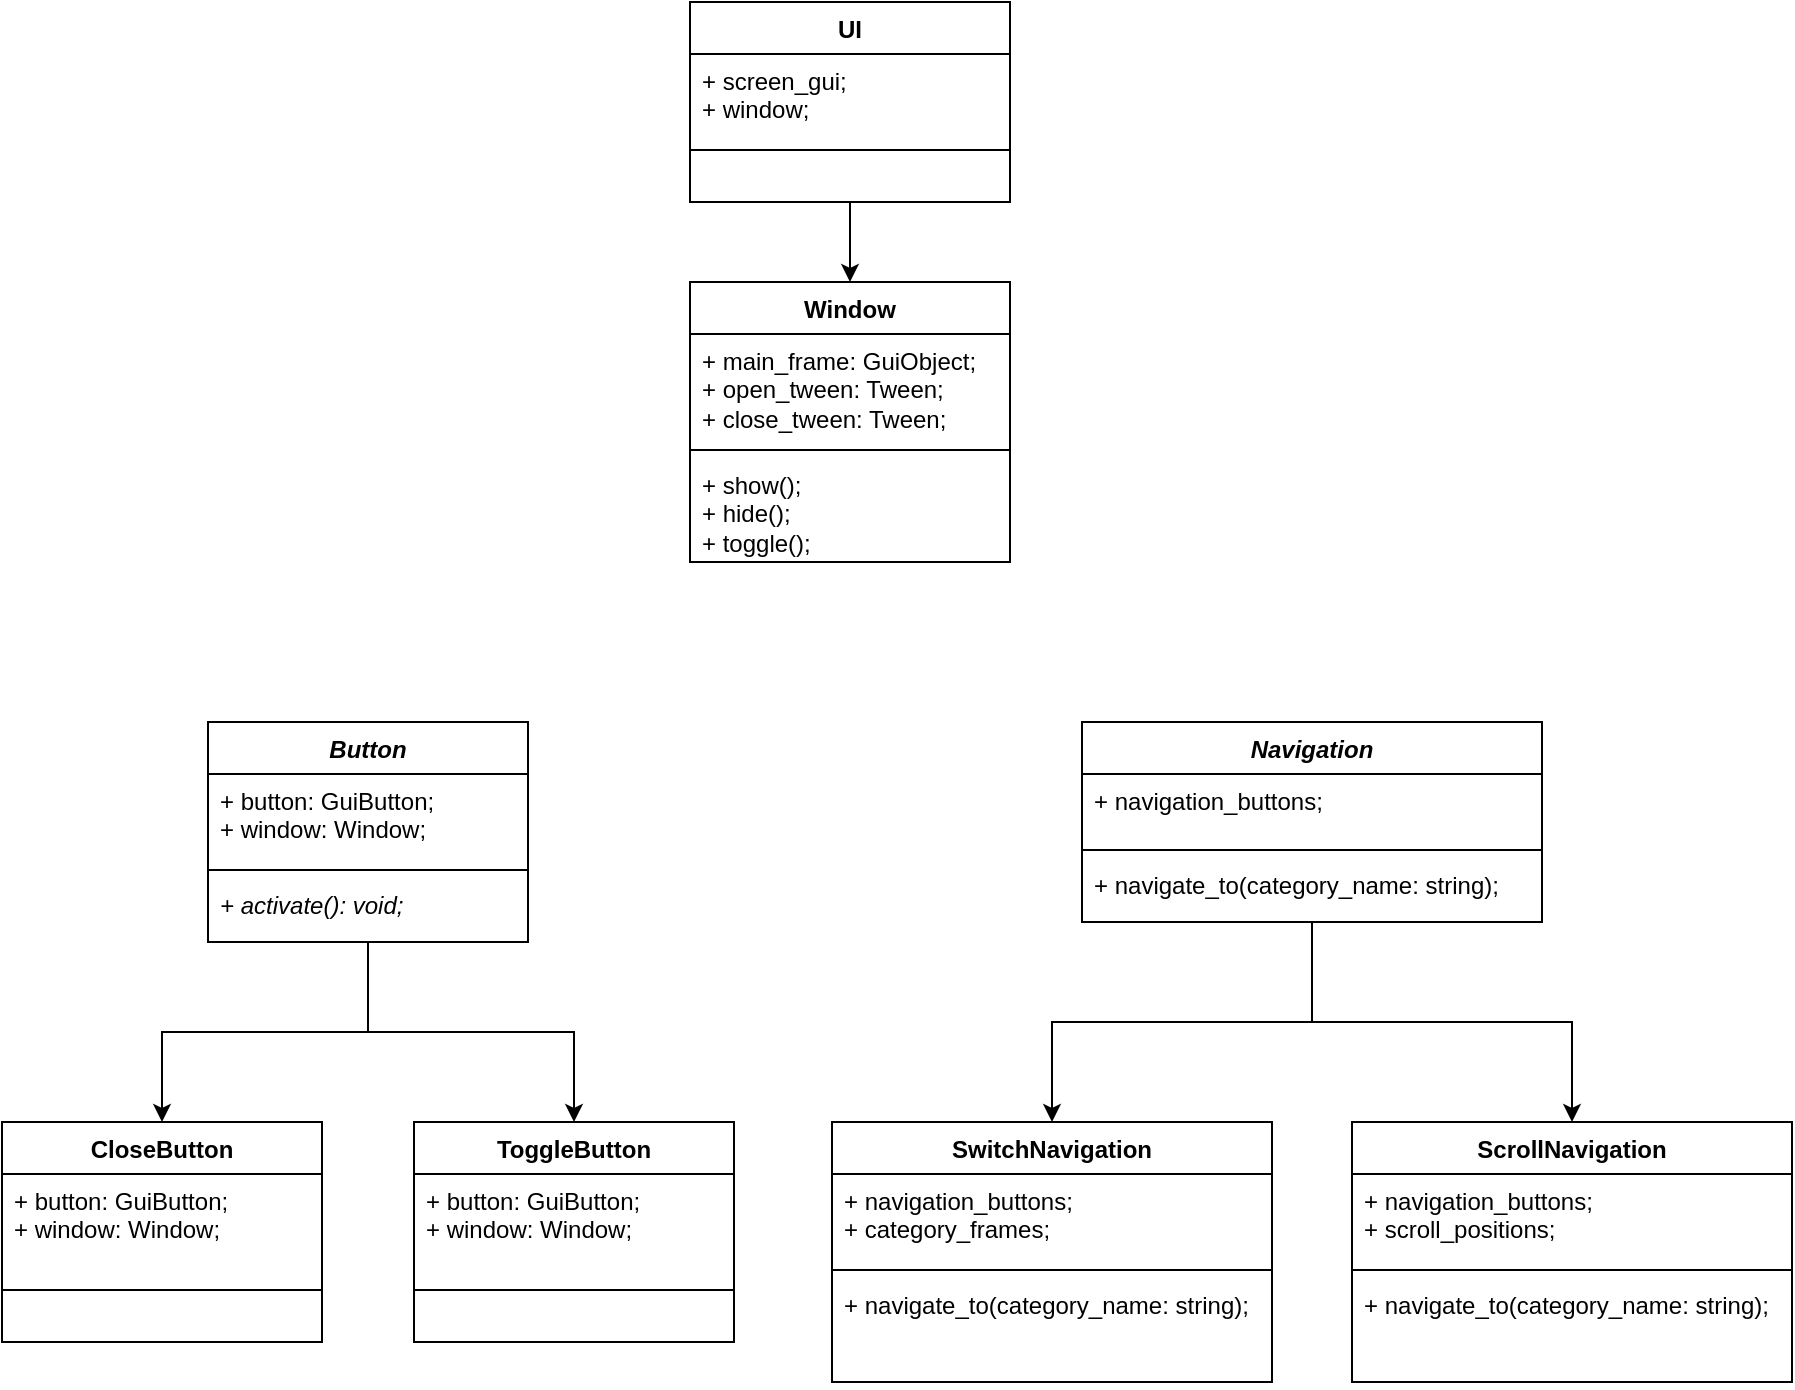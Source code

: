 <mxfile version="24.3.1" type="github">
  <diagram name="Strona-1" id="0ev7cow0Drwd5GlKwkTO">
    <mxGraphModel dx="2227" dy="749" grid="1" gridSize="10" guides="1" tooltips="1" connect="1" arrows="1" fold="1" page="1" pageScale="1" pageWidth="827" pageHeight="1169" math="0" shadow="0">
      <root>
        <mxCell id="0" />
        <mxCell id="1" parent="0" />
        <mxCell id="KJYLY2cYHtoWBLnPCtX3-57" value="" style="edgeStyle=orthogonalEdgeStyle;rounded=0;orthogonalLoop=1;jettySize=auto;html=1;entryX=0.5;entryY=0;entryDx=0;entryDy=0;" edge="1" parent="1" source="KJYLY2cYHtoWBLnPCtX3-1" target="KJYLY2cYHtoWBLnPCtX3-5">
          <mxGeometry relative="1" as="geometry" />
        </mxCell>
        <mxCell id="KJYLY2cYHtoWBLnPCtX3-1" value="UI" style="swimlane;fontStyle=1;align=center;verticalAlign=top;childLayout=stackLayout;horizontal=1;startSize=26;horizontalStack=0;resizeParent=1;resizeParentMax=0;resizeLast=0;collapsible=1;marginBottom=0;whiteSpace=wrap;html=1;" vertex="1" parent="1">
          <mxGeometry x="334" y="30" width="160" height="100" as="geometry" />
        </mxCell>
        <mxCell id="KJYLY2cYHtoWBLnPCtX3-2" value="&lt;div&gt;+ screen_gui;&lt;/div&gt;+&amp;nbsp;&lt;span style=&quot;background-color: initial;&quot;&gt;window;&lt;/span&gt;" style="text;strokeColor=none;fillColor=none;align=left;verticalAlign=top;spacingLeft=4;spacingRight=4;overflow=hidden;rotatable=0;points=[[0,0.5],[1,0.5]];portConstraint=eastwest;whiteSpace=wrap;html=1;" vertex="1" parent="KJYLY2cYHtoWBLnPCtX3-1">
          <mxGeometry y="26" width="160" height="44" as="geometry" />
        </mxCell>
        <mxCell id="KJYLY2cYHtoWBLnPCtX3-3" value="" style="line;strokeWidth=1;fillColor=none;align=left;verticalAlign=middle;spacingTop=-1;spacingLeft=3;spacingRight=3;rotatable=0;labelPosition=right;points=[];portConstraint=eastwest;strokeColor=inherit;" vertex="1" parent="KJYLY2cYHtoWBLnPCtX3-1">
          <mxGeometry y="70" width="160" height="8" as="geometry" />
        </mxCell>
        <mxCell id="KJYLY2cYHtoWBLnPCtX3-4" value="&lt;div&gt;&lt;br&gt;&lt;/div&gt;&lt;div&gt;&lt;br&gt;&lt;/div&gt;" style="text;strokeColor=none;fillColor=none;align=left;verticalAlign=top;spacingLeft=4;spacingRight=4;overflow=hidden;rotatable=0;points=[[0,0.5],[1,0.5]];portConstraint=eastwest;whiteSpace=wrap;html=1;" vertex="1" parent="KJYLY2cYHtoWBLnPCtX3-1">
          <mxGeometry y="78" width="160" height="22" as="geometry" />
        </mxCell>
        <mxCell id="KJYLY2cYHtoWBLnPCtX3-5" value="Window" style="swimlane;fontStyle=1;align=center;verticalAlign=top;childLayout=stackLayout;horizontal=1;startSize=26;horizontalStack=0;resizeParent=1;resizeParentMax=0;resizeLast=0;collapsible=1;marginBottom=0;whiteSpace=wrap;html=1;" vertex="1" parent="1">
          <mxGeometry x="334" y="170" width="160" height="140" as="geometry" />
        </mxCell>
        <mxCell id="KJYLY2cYHtoWBLnPCtX3-6" value="&lt;div&gt;+ main_frame: GuiObject;&lt;/div&gt;&lt;div&gt;+ open_tween: Tween;&lt;/div&gt;&lt;div&gt;+ close_tween: Tween;&lt;/div&gt;" style="text;strokeColor=none;fillColor=none;align=left;verticalAlign=top;spacingLeft=4;spacingRight=4;overflow=hidden;rotatable=0;points=[[0,0.5],[1,0.5]];portConstraint=eastwest;whiteSpace=wrap;html=1;" vertex="1" parent="KJYLY2cYHtoWBLnPCtX3-5">
          <mxGeometry y="26" width="160" height="54" as="geometry" />
        </mxCell>
        <mxCell id="KJYLY2cYHtoWBLnPCtX3-7" value="" style="line;strokeWidth=1;fillColor=none;align=left;verticalAlign=middle;spacingTop=-1;spacingLeft=3;spacingRight=3;rotatable=0;labelPosition=right;points=[];portConstraint=eastwest;strokeColor=inherit;" vertex="1" parent="KJYLY2cYHtoWBLnPCtX3-5">
          <mxGeometry y="80" width="160" height="8" as="geometry" />
        </mxCell>
        <mxCell id="KJYLY2cYHtoWBLnPCtX3-8" value="&lt;div&gt;+ show();&lt;/div&gt;&lt;div&gt;+ hide();&lt;/div&gt;&lt;div&gt;+ toggle();&lt;/div&gt;" style="text;strokeColor=none;fillColor=none;align=left;verticalAlign=top;spacingLeft=4;spacingRight=4;overflow=hidden;rotatable=0;points=[[0,0.5],[1,0.5]];portConstraint=eastwest;whiteSpace=wrap;html=1;" vertex="1" parent="KJYLY2cYHtoWBLnPCtX3-5">
          <mxGeometry y="88" width="160" height="52" as="geometry" />
        </mxCell>
        <mxCell id="KJYLY2cYHtoWBLnPCtX3-9" value="CloseButton" style="swimlane;fontStyle=1;align=center;verticalAlign=top;childLayout=stackLayout;horizontal=1;startSize=26;horizontalStack=0;resizeParent=1;resizeParentMax=0;resizeLast=0;collapsible=1;marginBottom=0;whiteSpace=wrap;html=1;" vertex="1" parent="1">
          <mxGeometry x="-10" y="590" width="160" height="110" as="geometry" />
        </mxCell>
        <mxCell id="KJYLY2cYHtoWBLnPCtX3-10" value="&lt;div&gt;+ button: GuiButton;&lt;/div&gt;&lt;div&gt;+ window: Window;&lt;/div&gt;" style="text;strokeColor=none;fillColor=none;align=left;verticalAlign=top;spacingLeft=4;spacingRight=4;overflow=hidden;rotatable=0;points=[[0,0.5],[1,0.5]];portConstraint=eastwest;whiteSpace=wrap;html=1;" vertex="1" parent="KJYLY2cYHtoWBLnPCtX3-9">
          <mxGeometry y="26" width="160" height="54" as="geometry" />
        </mxCell>
        <mxCell id="KJYLY2cYHtoWBLnPCtX3-11" value="" style="line;strokeWidth=1;fillColor=none;align=left;verticalAlign=middle;spacingTop=-1;spacingLeft=3;spacingRight=3;rotatable=0;labelPosition=right;points=[];portConstraint=eastwest;strokeColor=inherit;" vertex="1" parent="KJYLY2cYHtoWBLnPCtX3-9">
          <mxGeometry y="80" width="160" height="8" as="geometry" />
        </mxCell>
        <mxCell id="KJYLY2cYHtoWBLnPCtX3-12" value="&lt;div&gt;&lt;br&gt;&lt;/div&gt;&lt;div&gt;&lt;br&gt;&lt;/div&gt;" style="text;strokeColor=none;fillColor=none;align=left;verticalAlign=top;spacingLeft=4;spacingRight=4;overflow=hidden;rotatable=0;points=[[0,0.5],[1,0.5]];portConstraint=eastwest;whiteSpace=wrap;html=1;" vertex="1" parent="KJYLY2cYHtoWBLnPCtX3-9">
          <mxGeometry y="88" width="160" height="22" as="geometry" />
        </mxCell>
        <mxCell id="KJYLY2cYHtoWBLnPCtX3-13" value="ToggleButton" style="swimlane;fontStyle=1;align=center;verticalAlign=top;childLayout=stackLayout;horizontal=1;startSize=26;horizontalStack=0;resizeParent=1;resizeParentMax=0;resizeLast=0;collapsible=1;marginBottom=0;whiteSpace=wrap;html=1;" vertex="1" parent="1">
          <mxGeometry x="196" y="590" width="160" height="110" as="geometry" />
        </mxCell>
        <mxCell id="KJYLY2cYHtoWBLnPCtX3-14" value="&lt;div&gt;+ button: GuiButton;&lt;/div&gt;&lt;div&gt;+ window: Window;&lt;/div&gt;" style="text;strokeColor=none;fillColor=none;align=left;verticalAlign=top;spacingLeft=4;spacingRight=4;overflow=hidden;rotatable=0;points=[[0,0.5],[1,0.5]];portConstraint=eastwest;whiteSpace=wrap;html=1;" vertex="1" parent="KJYLY2cYHtoWBLnPCtX3-13">
          <mxGeometry y="26" width="160" height="54" as="geometry" />
        </mxCell>
        <mxCell id="KJYLY2cYHtoWBLnPCtX3-15" value="" style="line;strokeWidth=1;fillColor=none;align=left;verticalAlign=middle;spacingTop=-1;spacingLeft=3;spacingRight=3;rotatable=0;labelPosition=right;points=[];portConstraint=eastwest;strokeColor=inherit;" vertex="1" parent="KJYLY2cYHtoWBLnPCtX3-13">
          <mxGeometry y="80" width="160" height="8" as="geometry" />
        </mxCell>
        <mxCell id="KJYLY2cYHtoWBLnPCtX3-16" value="&lt;div&gt;&lt;br&gt;&lt;/div&gt;&lt;div&gt;&lt;br&gt;&lt;/div&gt;" style="text;strokeColor=none;fillColor=none;align=left;verticalAlign=top;spacingLeft=4;spacingRight=4;overflow=hidden;rotatable=0;points=[[0,0.5],[1,0.5]];portConstraint=eastwest;whiteSpace=wrap;html=1;" vertex="1" parent="KJYLY2cYHtoWBLnPCtX3-13">
          <mxGeometry y="88" width="160" height="22" as="geometry" />
        </mxCell>
        <mxCell id="KJYLY2cYHtoWBLnPCtX3-22" style="edgeStyle=orthogonalEdgeStyle;rounded=0;orthogonalLoop=1;jettySize=auto;html=1;entryX=0.5;entryY=0;entryDx=0;entryDy=0;" edge="1" parent="1" source="KJYLY2cYHtoWBLnPCtX3-17" target="KJYLY2cYHtoWBLnPCtX3-13">
          <mxGeometry relative="1" as="geometry" />
        </mxCell>
        <mxCell id="KJYLY2cYHtoWBLnPCtX3-23" style="edgeStyle=orthogonalEdgeStyle;rounded=0;orthogonalLoop=1;jettySize=auto;html=1;entryX=0.5;entryY=0;entryDx=0;entryDy=0;" edge="1" parent="1" source="KJYLY2cYHtoWBLnPCtX3-17" target="KJYLY2cYHtoWBLnPCtX3-9">
          <mxGeometry relative="1" as="geometry" />
        </mxCell>
        <mxCell id="KJYLY2cYHtoWBLnPCtX3-17" value="&lt;i&gt;Button&lt;/i&gt;" style="swimlane;fontStyle=1;align=center;verticalAlign=top;childLayout=stackLayout;horizontal=1;startSize=26;horizontalStack=0;resizeParent=1;resizeParentMax=0;resizeLast=0;collapsible=1;marginBottom=0;whiteSpace=wrap;html=1;" vertex="1" parent="1">
          <mxGeometry x="93" y="390" width="160" height="110" as="geometry" />
        </mxCell>
        <mxCell id="KJYLY2cYHtoWBLnPCtX3-18" value="&lt;div&gt;+ button: GuiButton;&lt;/div&gt;&lt;div&gt;+ window: Window;&lt;/div&gt;" style="text;strokeColor=none;fillColor=none;align=left;verticalAlign=top;spacingLeft=4;spacingRight=4;overflow=hidden;rotatable=0;points=[[0,0.5],[1,0.5]];portConstraint=eastwest;whiteSpace=wrap;html=1;" vertex="1" parent="KJYLY2cYHtoWBLnPCtX3-17">
          <mxGeometry y="26" width="160" height="44" as="geometry" />
        </mxCell>
        <mxCell id="KJYLY2cYHtoWBLnPCtX3-19" value="" style="line;strokeWidth=1;fillColor=none;align=left;verticalAlign=middle;spacingTop=-1;spacingLeft=3;spacingRight=3;rotatable=0;labelPosition=right;points=[];portConstraint=eastwest;strokeColor=inherit;" vertex="1" parent="KJYLY2cYHtoWBLnPCtX3-17">
          <mxGeometry y="70" width="160" height="8" as="geometry" />
        </mxCell>
        <mxCell id="KJYLY2cYHtoWBLnPCtX3-20" value="&lt;div&gt;&lt;i&gt;+ activate(): void;&lt;/i&gt;&lt;/div&gt;" style="text;strokeColor=none;fillColor=none;align=left;verticalAlign=top;spacingLeft=4;spacingRight=4;overflow=hidden;rotatable=0;points=[[0,0.5],[1,0.5]];portConstraint=eastwest;whiteSpace=wrap;html=1;" vertex="1" parent="KJYLY2cYHtoWBLnPCtX3-17">
          <mxGeometry y="78" width="160" height="32" as="geometry" />
        </mxCell>
        <mxCell id="KJYLY2cYHtoWBLnPCtX3-54" style="edgeStyle=orthogonalEdgeStyle;rounded=0;orthogonalLoop=1;jettySize=auto;html=1;entryX=0.5;entryY=0;entryDx=0;entryDy=0;" edge="1" parent="1" source="KJYLY2cYHtoWBLnPCtX3-26" target="KJYLY2cYHtoWBLnPCtX3-40">
          <mxGeometry relative="1" as="geometry" />
        </mxCell>
        <mxCell id="KJYLY2cYHtoWBLnPCtX3-55" style="edgeStyle=orthogonalEdgeStyle;rounded=0;orthogonalLoop=1;jettySize=auto;html=1;" edge="1" parent="1" source="KJYLY2cYHtoWBLnPCtX3-26" target="KJYLY2cYHtoWBLnPCtX3-36">
          <mxGeometry relative="1" as="geometry" />
        </mxCell>
        <mxCell id="KJYLY2cYHtoWBLnPCtX3-26" value="&lt;i&gt;Navigation&lt;/i&gt;" style="swimlane;fontStyle=1;align=center;verticalAlign=top;childLayout=stackLayout;horizontal=1;startSize=26;horizontalStack=0;resizeParent=1;resizeParentMax=0;resizeLast=0;collapsible=1;marginBottom=0;whiteSpace=wrap;html=1;" vertex="1" parent="1">
          <mxGeometry x="530" y="390" width="230" height="100" as="geometry" />
        </mxCell>
        <mxCell id="KJYLY2cYHtoWBLnPCtX3-27" value="+ navigation_buttons;" style="text;strokeColor=none;fillColor=none;align=left;verticalAlign=top;spacingLeft=4;spacingRight=4;overflow=hidden;rotatable=0;points=[[0,0.5],[1,0.5]];portConstraint=eastwest;whiteSpace=wrap;html=1;" vertex="1" parent="KJYLY2cYHtoWBLnPCtX3-26">
          <mxGeometry y="26" width="230" height="34" as="geometry" />
        </mxCell>
        <mxCell id="KJYLY2cYHtoWBLnPCtX3-28" value="" style="line;strokeWidth=1;fillColor=none;align=left;verticalAlign=middle;spacingTop=-1;spacingLeft=3;spacingRight=3;rotatable=0;labelPosition=right;points=[];portConstraint=eastwest;strokeColor=inherit;" vertex="1" parent="KJYLY2cYHtoWBLnPCtX3-26">
          <mxGeometry y="60" width="230" height="8" as="geometry" />
        </mxCell>
        <mxCell id="KJYLY2cYHtoWBLnPCtX3-29" value="&lt;div&gt;+ navigate_to(category_name: string);&lt;/div&gt;" style="text;strokeColor=none;fillColor=none;align=left;verticalAlign=top;spacingLeft=4;spacingRight=4;overflow=hidden;rotatable=0;points=[[0,0.5],[1,0.5]];portConstraint=eastwest;whiteSpace=wrap;html=1;" vertex="1" parent="KJYLY2cYHtoWBLnPCtX3-26">
          <mxGeometry y="68" width="230" height="32" as="geometry" />
        </mxCell>
        <mxCell id="KJYLY2cYHtoWBLnPCtX3-36" value="ScrollNavigation" style="swimlane;fontStyle=1;align=center;verticalAlign=top;childLayout=stackLayout;horizontal=1;startSize=26;horizontalStack=0;resizeParent=1;resizeParentMax=0;resizeLast=0;collapsible=1;marginBottom=0;whiteSpace=wrap;html=1;" vertex="1" parent="1">
          <mxGeometry x="665" y="590" width="220" height="130" as="geometry" />
        </mxCell>
        <mxCell id="KJYLY2cYHtoWBLnPCtX3-37" value="+ navigation_buttons;&lt;div&gt;+ scroll_positions;&lt;/div&gt;" style="text;strokeColor=none;fillColor=none;align=left;verticalAlign=top;spacingLeft=4;spacingRight=4;overflow=hidden;rotatable=0;points=[[0,0.5],[1,0.5]];portConstraint=eastwest;whiteSpace=wrap;html=1;" vertex="1" parent="KJYLY2cYHtoWBLnPCtX3-36">
          <mxGeometry y="26" width="220" height="44" as="geometry" />
        </mxCell>
        <mxCell id="KJYLY2cYHtoWBLnPCtX3-38" value="" style="line;strokeWidth=1;fillColor=none;align=left;verticalAlign=middle;spacingTop=-1;spacingLeft=3;spacingRight=3;rotatable=0;labelPosition=right;points=[];portConstraint=eastwest;strokeColor=inherit;" vertex="1" parent="KJYLY2cYHtoWBLnPCtX3-36">
          <mxGeometry y="70" width="220" height="8" as="geometry" />
        </mxCell>
        <mxCell id="KJYLY2cYHtoWBLnPCtX3-39" value="&lt;div&gt;+ navigate_to(category_name: string);&lt;/div&gt;" style="text;strokeColor=none;fillColor=none;align=left;verticalAlign=top;spacingLeft=4;spacingRight=4;overflow=hidden;rotatable=0;points=[[0,0.5],[1,0.5]];portConstraint=eastwest;whiteSpace=wrap;html=1;" vertex="1" parent="KJYLY2cYHtoWBLnPCtX3-36">
          <mxGeometry y="78" width="220" height="52" as="geometry" />
        </mxCell>
        <mxCell id="KJYLY2cYHtoWBLnPCtX3-40" value="SwitchNavigation" style="swimlane;fontStyle=1;align=center;verticalAlign=top;childLayout=stackLayout;horizontal=1;startSize=26;horizontalStack=0;resizeParent=1;resizeParentMax=0;resizeLast=0;collapsible=1;marginBottom=0;whiteSpace=wrap;html=1;" vertex="1" parent="1">
          <mxGeometry x="405" y="590" width="220" height="130" as="geometry" />
        </mxCell>
        <mxCell id="KJYLY2cYHtoWBLnPCtX3-41" value="&lt;div&gt;+ navigation_buttons;&lt;/div&gt;&lt;div&gt;+ category_frames;&lt;/div&gt;" style="text;strokeColor=none;fillColor=none;align=left;verticalAlign=top;spacingLeft=4;spacingRight=4;overflow=hidden;rotatable=0;points=[[0,0.5],[1,0.5]];portConstraint=eastwest;whiteSpace=wrap;html=1;" vertex="1" parent="KJYLY2cYHtoWBLnPCtX3-40">
          <mxGeometry y="26" width="220" height="44" as="geometry" />
        </mxCell>
        <mxCell id="KJYLY2cYHtoWBLnPCtX3-42" value="" style="line;strokeWidth=1;fillColor=none;align=left;verticalAlign=middle;spacingTop=-1;spacingLeft=3;spacingRight=3;rotatable=0;labelPosition=right;points=[];portConstraint=eastwest;strokeColor=inherit;" vertex="1" parent="KJYLY2cYHtoWBLnPCtX3-40">
          <mxGeometry y="70" width="220" height="8" as="geometry" />
        </mxCell>
        <mxCell id="KJYLY2cYHtoWBLnPCtX3-43" value="&lt;div&gt;+ navigate_to(category_name: string);&lt;/div&gt;" style="text;strokeColor=none;fillColor=none;align=left;verticalAlign=top;spacingLeft=4;spacingRight=4;overflow=hidden;rotatable=0;points=[[0,0.5],[1,0.5]];portConstraint=eastwest;whiteSpace=wrap;html=1;" vertex="1" parent="KJYLY2cYHtoWBLnPCtX3-40">
          <mxGeometry y="78" width="220" height="52" as="geometry" />
        </mxCell>
      </root>
    </mxGraphModel>
  </diagram>
</mxfile>
